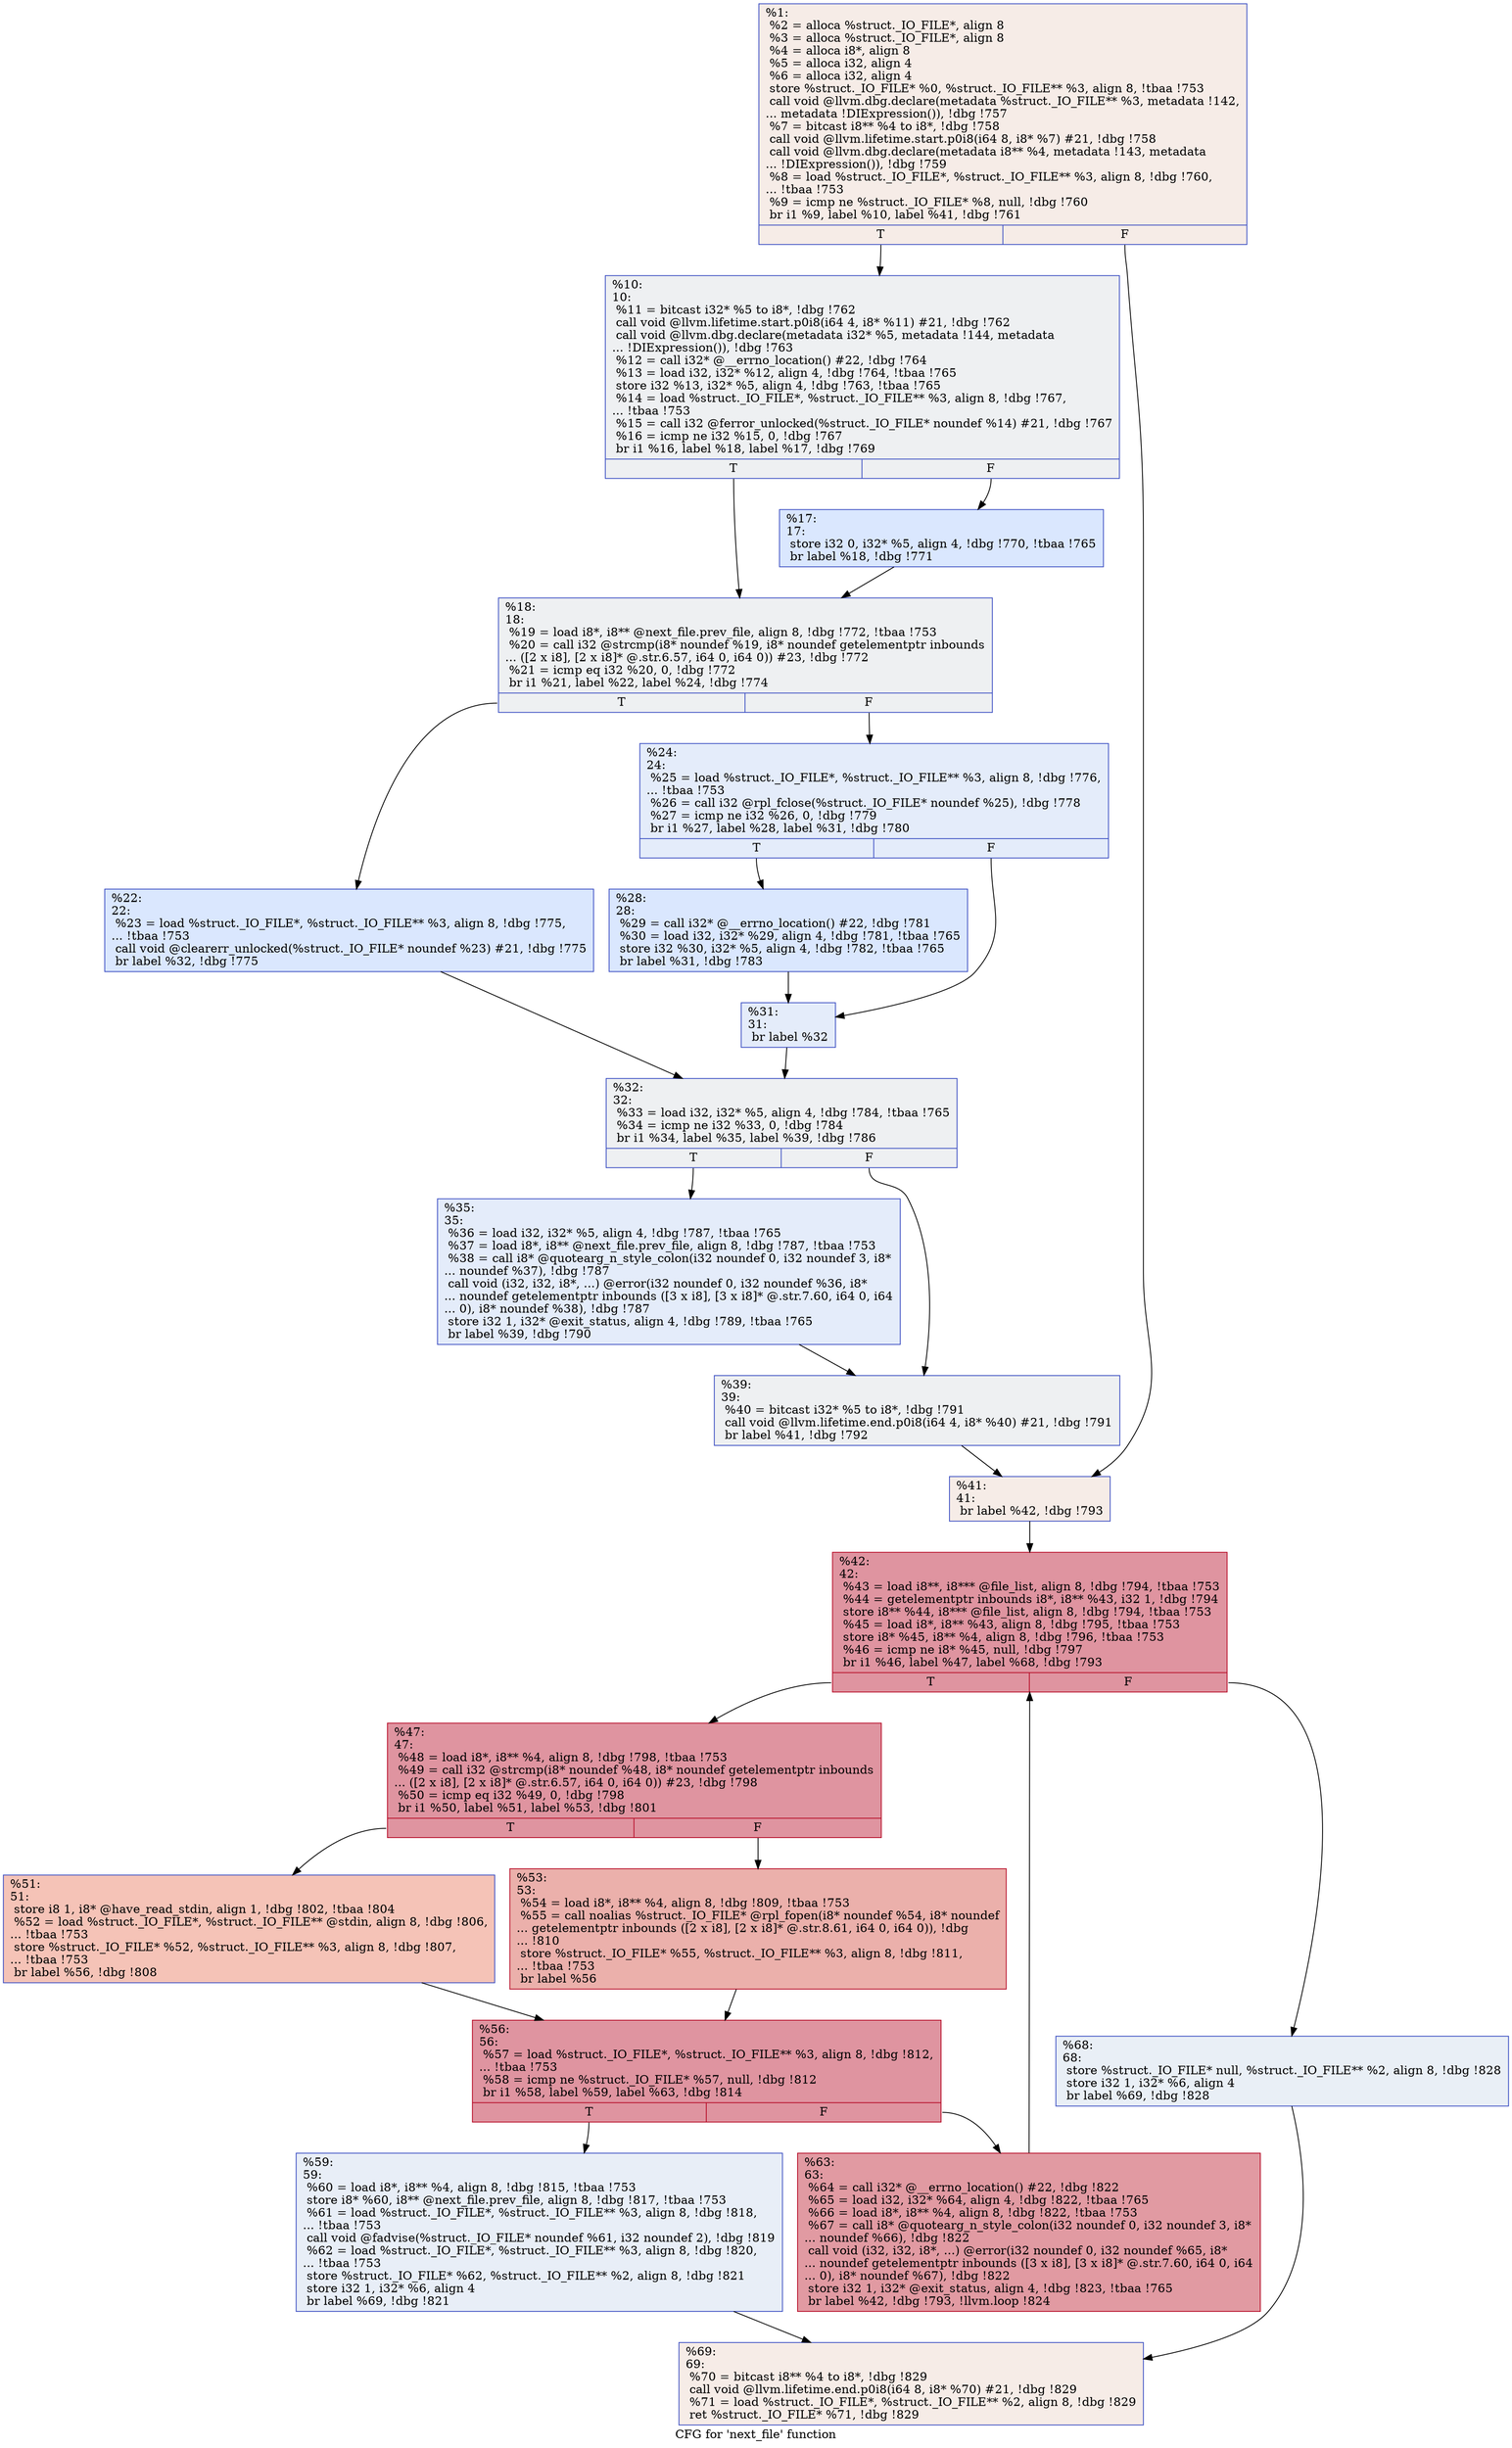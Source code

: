 digraph "CFG for 'next_file' function" {
	label="CFG for 'next_file' function";

	Node0x7d73b0 [shape=record,color="#3d50c3ff", style=filled, fillcolor="#ead5c970",label="{%1:\l  %2 = alloca %struct._IO_FILE*, align 8\l  %3 = alloca %struct._IO_FILE*, align 8\l  %4 = alloca i8*, align 8\l  %5 = alloca i32, align 4\l  %6 = alloca i32, align 4\l  store %struct._IO_FILE* %0, %struct._IO_FILE** %3, align 8, !tbaa !753\l  call void @llvm.dbg.declare(metadata %struct._IO_FILE** %3, metadata !142,\l... metadata !DIExpression()), !dbg !757\l  %7 = bitcast i8** %4 to i8*, !dbg !758\l  call void @llvm.lifetime.start.p0i8(i64 8, i8* %7) #21, !dbg !758\l  call void @llvm.dbg.declare(metadata i8** %4, metadata !143, metadata\l... !DIExpression()), !dbg !759\l  %8 = load %struct._IO_FILE*, %struct._IO_FILE** %3, align 8, !dbg !760,\l... !tbaa !753\l  %9 = icmp ne %struct._IO_FILE* %8, null, !dbg !760\l  br i1 %9, label %10, label %41, !dbg !761\l|{<s0>T|<s1>F}}"];
	Node0x7d73b0:s0 -> Node0x7d74b0;
	Node0x7d73b0:s1 -> Node0x7d77d0;
	Node0x7d74b0 [shape=record,color="#3d50c3ff", style=filled, fillcolor="#d9dce170",label="{%10:\l10:                                               \l  %11 = bitcast i32* %5 to i8*, !dbg !762\l  call void @llvm.lifetime.start.p0i8(i64 4, i8* %11) #21, !dbg !762\l  call void @llvm.dbg.declare(metadata i32* %5, metadata !144, metadata\l... !DIExpression()), !dbg !763\l  %12 = call i32* @__errno_location() #22, !dbg !764\l  %13 = load i32, i32* %12, align 4, !dbg !764, !tbaa !765\l  store i32 %13, i32* %5, align 4, !dbg !763, !tbaa !765\l  %14 = load %struct._IO_FILE*, %struct._IO_FILE** %3, align 8, !dbg !767,\l... !tbaa !753\l  %15 = call i32 @ferror_unlocked(%struct._IO_FILE* noundef %14) #21, !dbg !767\l  %16 = icmp ne i32 %15, 0, !dbg !767\l  br i1 %16, label %18, label %17, !dbg !769\l|{<s0>T|<s1>F}}"];
	Node0x7d74b0:s0 -> Node0x7d7550;
	Node0x7d74b0:s1 -> Node0x7d7500;
	Node0x7d7500 [shape=record,color="#3d50c3ff", style=filled, fillcolor="#abc8fd70",label="{%17:\l17:                                               \l  store i32 0, i32* %5, align 4, !dbg !770, !tbaa !765\l  br label %18, !dbg !771\l}"];
	Node0x7d7500 -> Node0x7d7550;
	Node0x7d7550 [shape=record,color="#3d50c3ff", style=filled, fillcolor="#d9dce170",label="{%18:\l18:                                               \l  %19 = load i8*, i8** @next_file.prev_file, align 8, !dbg !772, !tbaa !753\l  %20 = call i32 @strcmp(i8* noundef %19, i8* noundef getelementptr inbounds\l... ([2 x i8], [2 x i8]* @.str.6.57, i64 0, i64 0)) #23, !dbg !772\l  %21 = icmp eq i32 %20, 0, !dbg !772\l  br i1 %21, label %22, label %24, !dbg !774\l|{<s0>T|<s1>F}}"];
	Node0x7d7550:s0 -> Node0x7d75a0;
	Node0x7d7550:s1 -> Node0x7d75f0;
	Node0x7d75a0 [shape=record,color="#3d50c3ff", style=filled, fillcolor="#abc8fd70",label="{%22:\l22:                                               \l  %23 = load %struct._IO_FILE*, %struct._IO_FILE** %3, align 8, !dbg !775,\l... !tbaa !753\l  call void @clearerr_unlocked(%struct._IO_FILE* noundef %23) #21, !dbg !775\l  br label %32, !dbg !775\l}"];
	Node0x7d75a0 -> Node0x7d76e0;
	Node0x7d75f0 [shape=record,color="#3d50c3ff", style=filled, fillcolor="#c1d4f470",label="{%24:\l24:                                               \l  %25 = load %struct._IO_FILE*, %struct._IO_FILE** %3, align 8, !dbg !776,\l... !tbaa !753\l  %26 = call i32 @rpl_fclose(%struct._IO_FILE* noundef %25), !dbg !778\l  %27 = icmp ne i32 %26, 0, !dbg !779\l  br i1 %27, label %28, label %31, !dbg !780\l|{<s0>T|<s1>F}}"];
	Node0x7d75f0:s0 -> Node0x7d7640;
	Node0x7d75f0:s1 -> Node0x7d7690;
	Node0x7d7640 [shape=record,color="#3d50c3ff", style=filled, fillcolor="#abc8fd70",label="{%28:\l28:                                               \l  %29 = call i32* @__errno_location() #22, !dbg !781\l  %30 = load i32, i32* %29, align 4, !dbg !781, !tbaa !765\l  store i32 %30, i32* %5, align 4, !dbg !782, !tbaa !765\l  br label %31, !dbg !783\l}"];
	Node0x7d7640 -> Node0x7d7690;
	Node0x7d7690 [shape=record,color="#3d50c3ff", style=filled, fillcolor="#c1d4f470",label="{%31:\l31:                                               \l  br label %32\l}"];
	Node0x7d7690 -> Node0x7d76e0;
	Node0x7d76e0 [shape=record,color="#3d50c3ff", style=filled, fillcolor="#d9dce170",label="{%32:\l32:                                               \l  %33 = load i32, i32* %5, align 4, !dbg !784, !tbaa !765\l  %34 = icmp ne i32 %33, 0, !dbg !784\l  br i1 %34, label %35, label %39, !dbg !786\l|{<s0>T|<s1>F}}"];
	Node0x7d76e0:s0 -> Node0x7d7730;
	Node0x7d76e0:s1 -> Node0x7d7780;
	Node0x7d7730 [shape=record,color="#3d50c3ff", style=filled, fillcolor="#c1d4f470",label="{%35:\l35:                                               \l  %36 = load i32, i32* %5, align 4, !dbg !787, !tbaa !765\l  %37 = load i8*, i8** @next_file.prev_file, align 8, !dbg !787, !tbaa !753\l  %38 = call i8* @quotearg_n_style_colon(i32 noundef 0, i32 noundef 3, i8*\l... noundef %37), !dbg !787\l  call void (i32, i32, i8*, ...) @error(i32 noundef 0, i32 noundef %36, i8*\l... noundef getelementptr inbounds ([3 x i8], [3 x i8]* @.str.7.60, i64 0, i64\l... 0), i8* noundef %38), !dbg !787\l  store i32 1, i32* @exit_status, align 4, !dbg !789, !tbaa !765\l  br label %39, !dbg !790\l}"];
	Node0x7d7730 -> Node0x7d7780;
	Node0x7d7780 [shape=record,color="#3d50c3ff", style=filled, fillcolor="#d9dce170",label="{%39:\l39:                                               \l  %40 = bitcast i32* %5 to i8*, !dbg !791\l  call void @llvm.lifetime.end.p0i8(i64 4, i8* %40) #21, !dbg !791\l  br label %41, !dbg !792\l}"];
	Node0x7d7780 -> Node0x7d77d0;
	Node0x7d77d0 [shape=record,color="#3d50c3ff", style=filled, fillcolor="#ead5c970",label="{%41:\l41:                                               \l  br label %42, !dbg !793\l}"];
	Node0x7d77d0 -> Node0x7d7820;
	Node0x7d7820 [shape=record,color="#b70d28ff", style=filled, fillcolor="#b70d2870",label="{%42:\l42:                                               \l  %43 = load i8**, i8*** @file_list, align 8, !dbg !794, !tbaa !753\l  %44 = getelementptr inbounds i8*, i8** %43, i32 1, !dbg !794\l  store i8** %44, i8*** @file_list, align 8, !dbg !794, !tbaa !753\l  %45 = load i8*, i8** %43, align 8, !dbg !795, !tbaa !753\l  store i8* %45, i8** %4, align 8, !dbg !796, !tbaa !753\l  %46 = icmp ne i8* %45, null, !dbg !797\l  br i1 %46, label %47, label %68, !dbg !793\l|{<s0>T|<s1>F}}"];
	Node0x7d7820:s0 -> Node0x7d7870;
	Node0x7d7820:s1 -> Node0x7d7a50;
	Node0x7d7870 [shape=record,color="#b70d28ff", style=filled, fillcolor="#b70d2870",label="{%47:\l47:                                               \l  %48 = load i8*, i8** %4, align 8, !dbg !798, !tbaa !753\l  %49 = call i32 @strcmp(i8* noundef %48, i8* noundef getelementptr inbounds\l... ([2 x i8], [2 x i8]* @.str.6.57, i64 0, i64 0)) #23, !dbg !798\l  %50 = icmp eq i32 %49, 0, !dbg !798\l  br i1 %50, label %51, label %53, !dbg !801\l|{<s0>T|<s1>F}}"];
	Node0x7d7870:s0 -> Node0x7d78c0;
	Node0x7d7870:s1 -> Node0x7d7910;
	Node0x7d78c0 [shape=record,color="#3d50c3ff", style=filled, fillcolor="#e8765c70",label="{%51:\l51:                                               \l  store i8 1, i8* @have_read_stdin, align 1, !dbg !802, !tbaa !804\l  %52 = load %struct._IO_FILE*, %struct._IO_FILE** @stdin, align 8, !dbg !806,\l... !tbaa !753\l  store %struct._IO_FILE* %52, %struct._IO_FILE** %3, align 8, !dbg !807,\l... !tbaa !753\l  br label %56, !dbg !808\l}"];
	Node0x7d78c0 -> Node0x7d7960;
	Node0x7d7910 [shape=record,color="#b70d28ff", style=filled, fillcolor="#d24b4070",label="{%53:\l53:                                               \l  %54 = load i8*, i8** %4, align 8, !dbg !809, !tbaa !753\l  %55 = call noalias %struct._IO_FILE* @rpl_fopen(i8* noundef %54, i8* noundef\l... getelementptr inbounds ([2 x i8], [2 x i8]* @.str.8.61, i64 0, i64 0)), !dbg\l... !810\l  store %struct._IO_FILE* %55, %struct._IO_FILE** %3, align 8, !dbg !811,\l... !tbaa !753\l  br label %56\l}"];
	Node0x7d7910 -> Node0x7d7960;
	Node0x7d7960 [shape=record,color="#b70d28ff", style=filled, fillcolor="#b70d2870",label="{%56:\l56:                                               \l  %57 = load %struct._IO_FILE*, %struct._IO_FILE** %3, align 8, !dbg !812,\l... !tbaa !753\l  %58 = icmp ne %struct._IO_FILE* %57, null, !dbg !812\l  br i1 %58, label %59, label %63, !dbg !814\l|{<s0>T|<s1>F}}"];
	Node0x7d7960:s0 -> Node0x7d79b0;
	Node0x7d7960:s1 -> Node0x7d7a00;
	Node0x7d79b0 [shape=record,color="#3d50c3ff", style=filled, fillcolor="#cbd8ee70",label="{%59:\l59:                                               \l  %60 = load i8*, i8** %4, align 8, !dbg !815, !tbaa !753\l  store i8* %60, i8** @next_file.prev_file, align 8, !dbg !817, !tbaa !753\l  %61 = load %struct._IO_FILE*, %struct._IO_FILE** %3, align 8, !dbg !818,\l... !tbaa !753\l  call void @fadvise(%struct._IO_FILE* noundef %61, i32 noundef 2), !dbg !819\l  %62 = load %struct._IO_FILE*, %struct._IO_FILE** %3, align 8, !dbg !820,\l... !tbaa !753\l  store %struct._IO_FILE* %62, %struct._IO_FILE** %2, align 8, !dbg !821\l  store i32 1, i32* %6, align 4\l  br label %69, !dbg !821\l}"];
	Node0x7d79b0 -> Node0x7d7aa0;
	Node0x7d7a00 [shape=record,color="#b70d28ff", style=filled, fillcolor="#bb1b2c70",label="{%63:\l63:                                               \l  %64 = call i32* @__errno_location() #22, !dbg !822\l  %65 = load i32, i32* %64, align 4, !dbg !822, !tbaa !765\l  %66 = load i8*, i8** %4, align 8, !dbg !822, !tbaa !753\l  %67 = call i8* @quotearg_n_style_colon(i32 noundef 0, i32 noundef 3, i8*\l... noundef %66), !dbg !822\l  call void (i32, i32, i8*, ...) @error(i32 noundef 0, i32 noundef %65, i8*\l... noundef getelementptr inbounds ([3 x i8], [3 x i8]* @.str.7.60, i64 0, i64\l... 0), i8* noundef %67), !dbg !822\l  store i32 1, i32* @exit_status, align 4, !dbg !823, !tbaa !765\l  br label %42, !dbg !793, !llvm.loop !824\l}"];
	Node0x7d7a00 -> Node0x7d7820;
	Node0x7d7a50 [shape=record,color="#3d50c3ff", style=filled, fillcolor="#cedaeb70",label="{%68:\l68:                                               \l  store %struct._IO_FILE* null, %struct._IO_FILE** %2, align 8, !dbg !828\l  store i32 1, i32* %6, align 4\l  br label %69, !dbg !828\l}"];
	Node0x7d7a50 -> Node0x7d7aa0;
	Node0x7d7aa0 [shape=record,color="#3d50c3ff", style=filled, fillcolor="#ead5c970",label="{%69:\l69:                                               \l  %70 = bitcast i8** %4 to i8*, !dbg !829\l  call void @llvm.lifetime.end.p0i8(i64 8, i8* %70) #21, !dbg !829\l  %71 = load %struct._IO_FILE*, %struct._IO_FILE** %2, align 8, !dbg !829\l  ret %struct._IO_FILE* %71, !dbg !829\l}"];
}
